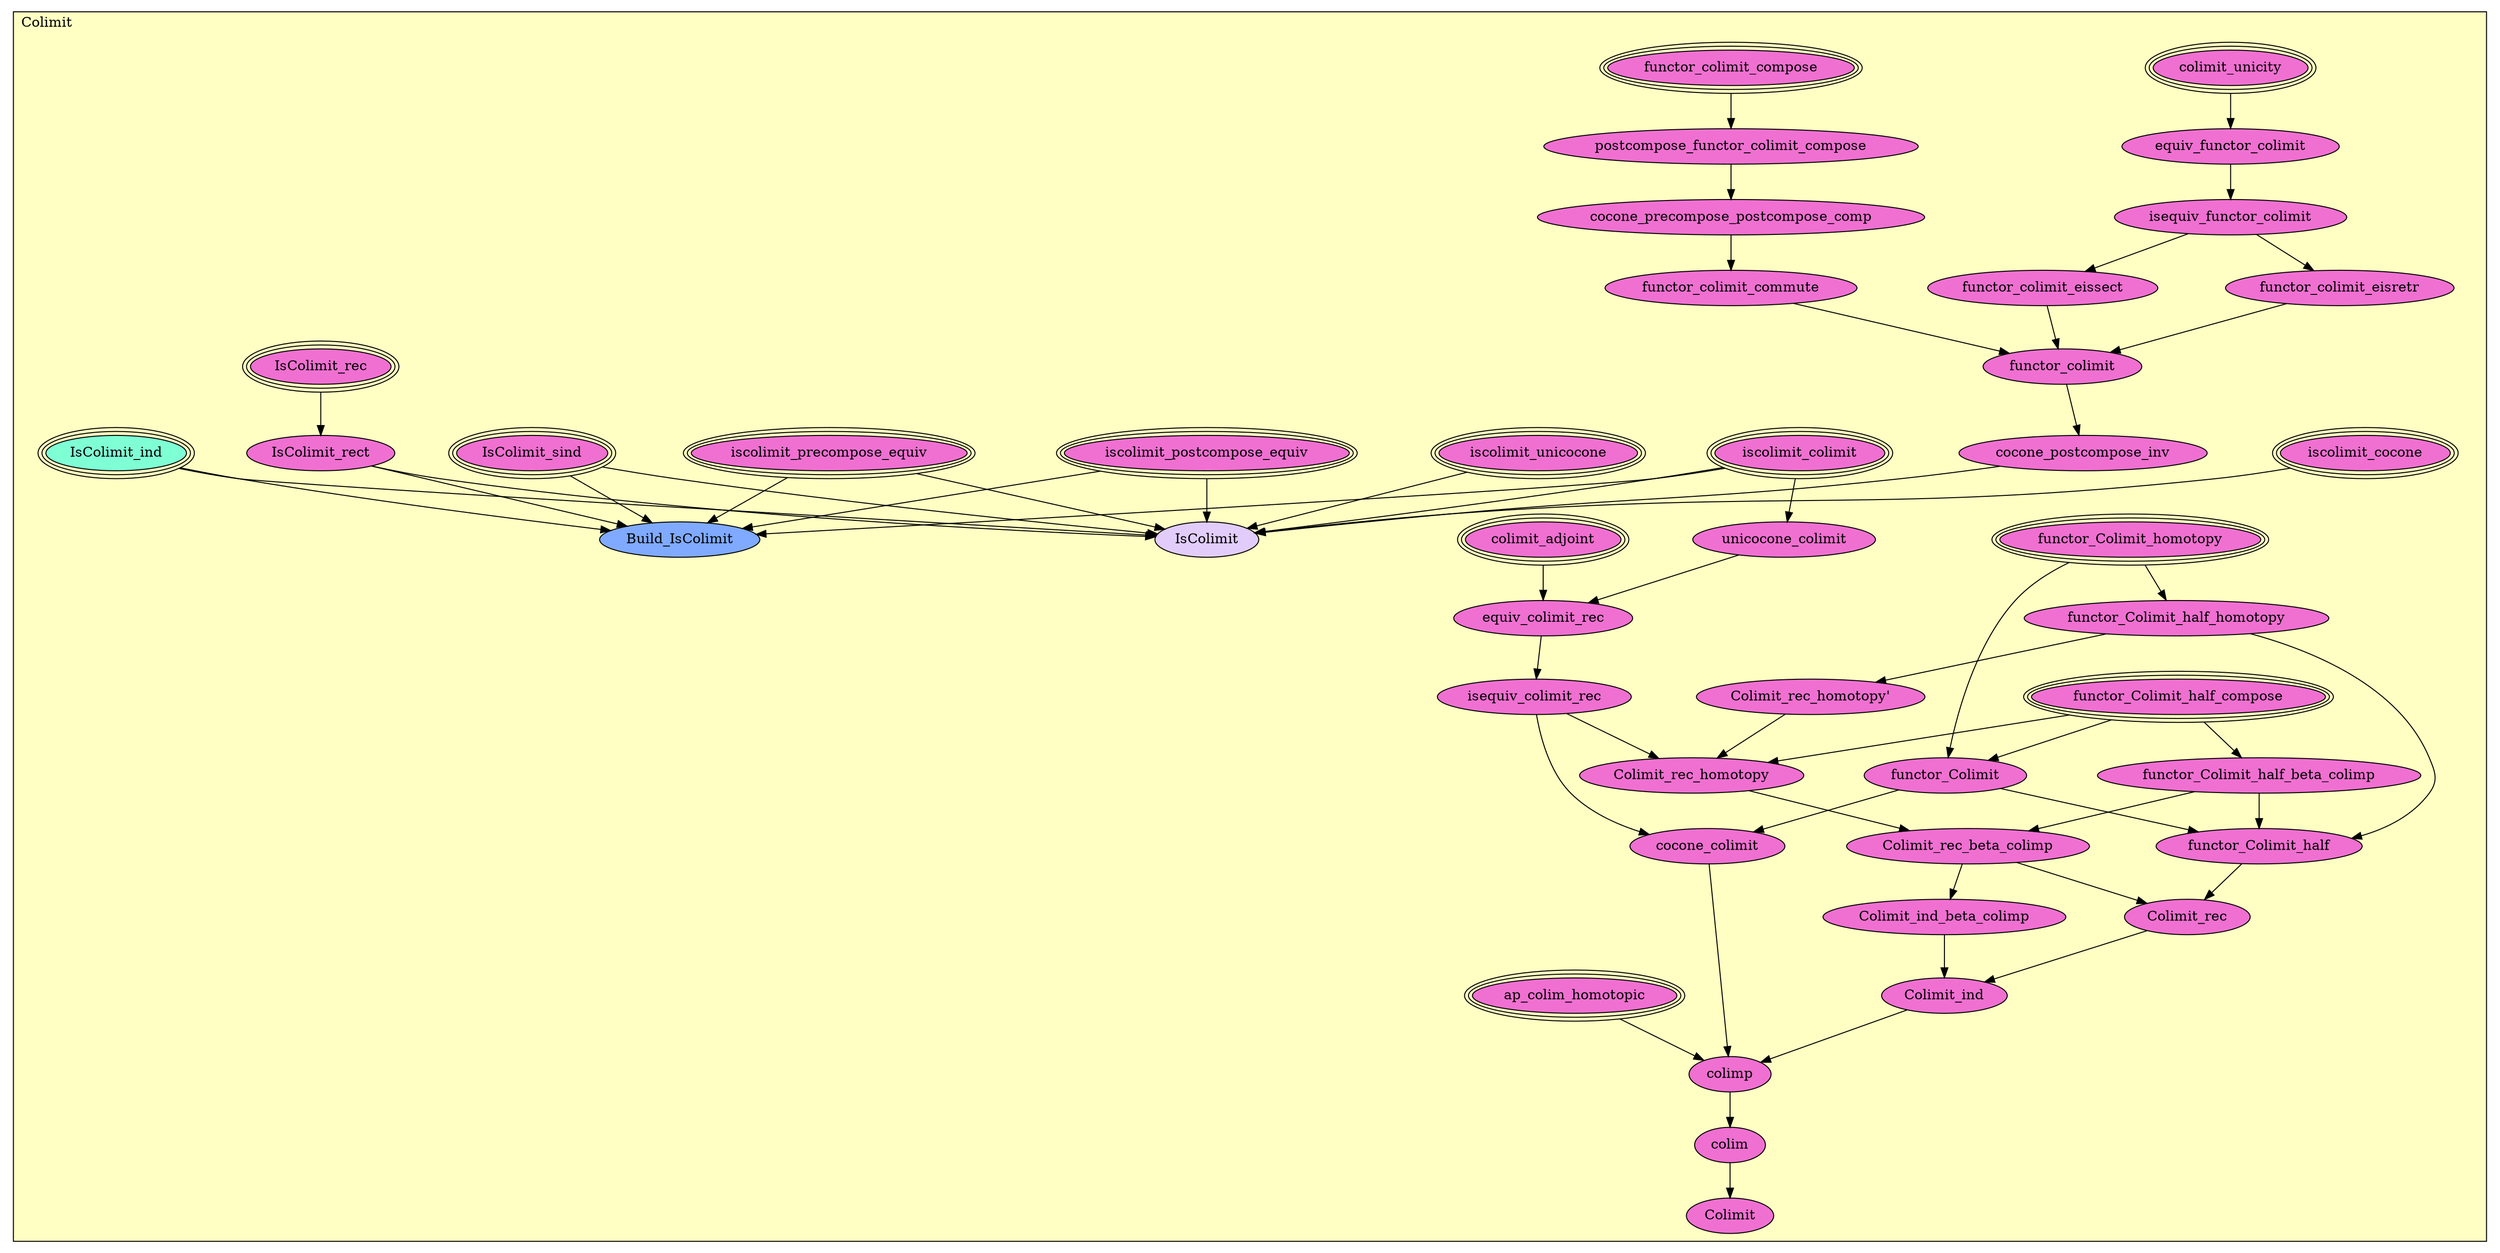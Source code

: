 digraph HoTT_Colimits_Colimit {
  graph [ratio=0.5]
  node [style=filled]
Colimit_colimit_adjoint [label="colimit_adjoint", URL=<Colimit.html#colimit_adjoint>, peripheries=3, fillcolor="#F070D1"] ;
Colimit_colimit_unicity [label="colimit_unicity", URL=<Colimit.html#colimit_unicity>, peripheries=3, fillcolor="#F070D1"] ;
Colimit_equiv_functor_colimit [label="equiv_functor_colimit", URL=<Colimit.html#equiv_functor_colimit>, fillcolor="#F070D1"] ;
Colimit_isequiv_functor_colimit [label="isequiv_functor_colimit", URL=<Colimit.html#isequiv_functor_colimit>, fillcolor="#F070D1"] ;
Colimit_functor_colimit_eisretr [label="functor_colimit_eisretr", URL=<Colimit.html#functor_colimit_eisretr>, fillcolor="#F070D1"] ;
Colimit_functor_colimit_eissect [label="functor_colimit_eissect", URL=<Colimit.html#functor_colimit_eissect>, fillcolor="#F070D1"] ;
Colimit_functor_colimit_compose [label="functor_colimit_compose", URL=<Colimit.html#functor_colimit_compose>, peripheries=3, fillcolor="#F070D1"] ;
Colimit_postcompose_functor_colimit_compose [label="postcompose_functor_colimit_compose", URL=<Colimit.html#postcompose_functor_colimit_compose>, fillcolor="#F070D1"] ;
Colimit_cocone_precompose_postcompose_comp [label="cocone_precompose_postcompose_comp", URL=<Colimit.html#cocone_precompose_postcompose_comp>, fillcolor="#F070D1"] ;
Colimit_functor_colimit_commute [label="functor_colimit_commute", URL=<Colimit.html#functor_colimit_commute>, fillcolor="#F070D1"] ;
Colimit_functor_colimit [label="functor_colimit", URL=<Colimit.html#functor_colimit>, fillcolor="#F070D1"] ;
Colimit_iscolimit_postcompose_equiv [label="iscolimit_postcompose_equiv", URL=<Colimit.html#iscolimit_postcompose_equiv>, peripheries=3, fillcolor="#F070D1"] ;
Colimit_iscolimit_precompose_equiv [label="iscolimit_precompose_equiv", URL=<Colimit.html#iscolimit_precompose_equiv>, peripheries=3, fillcolor="#F070D1"] ;
Colimit_functor_Colimit_half_compose [label="functor_Colimit_half_compose", URL=<Colimit.html#functor_Colimit_half_compose>, peripheries=3, fillcolor="#F070D1"] ;
Colimit_functor_Colimit_homotopy [label="functor_Colimit_homotopy", URL=<Colimit.html#functor_Colimit_homotopy>, peripheries=3, fillcolor="#F070D1"] ;
Colimit_functor_Colimit [label="functor_Colimit", URL=<Colimit.html#functor_Colimit>, fillcolor="#F070D1"] ;
Colimit_functor_Colimit_half_homotopy [label="functor_Colimit_half_homotopy", URL=<Colimit.html#functor_Colimit_half_homotopy>, fillcolor="#F070D1"] ;
Colimit_functor_Colimit_half_beta_colimp [label="functor_Colimit_half_beta_colimp", URL=<Colimit.html#functor_Colimit_half_beta_colimp>, fillcolor="#F070D1"] ;
Colimit_functor_Colimit_half [label="functor_Colimit_half", URL=<Colimit.html#functor_Colimit_half>, fillcolor="#F070D1"] ;
Colimit_iscolimit_colimit [label="iscolimit_colimit", URL=<Colimit.html#iscolimit_colimit>, peripheries=3, fillcolor="#F070D1"] ;
Colimit_unicocone_colimit [label="unicocone_colimit", URL=<Colimit.html#unicocone_colimit>, fillcolor="#F070D1"] ;
Colimit_equiv_colimit_rec [label="equiv_colimit_rec", URL=<Colimit.html#equiv_colimit_rec>, fillcolor="#F070D1"] ;
Colimit_isequiv_colimit_rec [label="isequiv_colimit_rec", URL=<Colimit.html#isequiv_colimit_rec>, fillcolor="#F070D1"] ;
Colimit_Colimit_rec_homotopy_ [label="Colimit_rec_homotopy'", URL=<Colimit.html#Colimit_rec_homotopy'>, fillcolor="#F070D1"] ;
Colimit_Colimit_rec_homotopy [label="Colimit_rec_homotopy", URL=<Colimit.html#Colimit_rec_homotopy>, fillcolor="#F070D1"] ;
Colimit_cocone_colimit [label="cocone_colimit", URL=<Colimit.html#cocone_colimit>, fillcolor="#F070D1"] ;
Colimit_Colimit_rec_beta_colimp [label="Colimit_rec_beta_colimp", URL=<Colimit.html#Colimit_rec_beta_colimp>, fillcolor="#F070D1"] ;
Colimit_Colimit_rec [label="Colimit_rec", URL=<Colimit.html#Colimit_rec>, fillcolor="#F070D1"] ;
Colimit_Colimit_ind_beta_colimp [label="Colimit_ind_beta_colimp", URL=<Colimit.html#Colimit_ind_beta_colimp>, fillcolor="#F070D1"] ;
Colimit_Colimit_ind [label="Colimit_ind", URL=<Colimit.html#Colimit_ind>, fillcolor="#F070D1"] ;
Colimit_ap_colim_homotopic [label="ap_colim_homotopic", URL=<Colimit.html#ap_colim_homotopic>, peripheries=3, fillcolor="#F070D1"] ;
Colimit_colimp [label="colimp", URL=<Colimit.html#colimp>, fillcolor="#F070D1"] ;
Colimit_colim [label="colim", URL=<Colimit.html#colim>, fillcolor="#F070D1"] ;
Colimit_Colimit [label="Colimit", URL=<Colimit.html#Colimit>, fillcolor="#F070D1"] ;
Colimit_cocone_postcompose_inv [label="cocone_postcompose_inv", URL=<Colimit.html#cocone_postcompose_inv>, fillcolor="#F070D1"] ;
Colimit_iscolimit_unicocone [label="iscolimit_unicocone", URL=<Colimit.html#iscolimit_unicocone>, peripheries=3, fillcolor="#F070D1"] ;
Colimit_iscolimit_cocone [label="iscolimit_cocone", URL=<Colimit.html#iscolimit_cocone>, peripheries=3, fillcolor="#F070D1"] ;
Colimit_IsColimit_sind [label="IsColimit_sind", URL=<Colimit.html#IsColimit_sind>, peripheries=3, fillcolor="#F070D1"] ;
Colimit_IsColimit_rec [label="IsColimit_rec", URL=<Colimit.html#IsColimit_rec>, peripheries=3, fillcolor="#F070D1"] ;
Colimit_IsColimit_ind [label="IsColimit_ind", URL=<Colimit.html#IsColimit_ind>, peripheries=3, fillcolor="#7FFFD4"] ;
Colimit_IsColimit_rect [label="IsColimit_rect", URL=<Colimit.html#IsColimit_rect>, fillcolor="#F070D1"] ;
Colimit_Build_IsColimit [label="Build_IsColimit", URL=<Colimit.html#Build_IsColimit>, fillcolor="#7FAAFF"] ;
Colimit_IsColimit [label="IsColimit", URL=<Colimit.html#IsColimit>, fillcolor="#E2CDFA"] ;
  Colimit_colimit_adjoint -> Colimit_equiv_colimit_rec [] ;
  Colimit_colimit_unicity -> Colimit_equiv_functor_colimit [] ;
  Colimit_equiv_functor_colimit -> Colimit_isequiv_functor_colimit [] ;
  Colimit_isequiv_functor_colimit -> Colimit_functor_colimit_eisretr [] ;
  Colimit_isequiv_functor_colimit -> Colimit_functor_colimit_eissect [] ;
  Colimit_functor_colimit_eisretr -> Colimit_functor_colimit [] ;
  Colimit_functor_colimit_eissect -> Colimit_functor_colimit [] ;
  Colimit_functor_colimit_compose -> Colimit_postcompose_functor_colimit_compose [] ;
  Colimit_postcompose_functor_colimit_compose -> Colimit_cocone_precompose_postcompose_comp [] ;
  Colimit_cocone_precompose_postcompose_comp -> Colimit_functor_colimit_commute [] ;
  Colimit_functor_colimit_commute -> Colimit_functor_colimit [] ;
  Colimit_functor_colimit -> Colimit_cocone_postcompose_inv [] ;
  Colimit_iscolimit_postcompose_equiv -> Colimit_Build_IsColimit [] ;
  Colimit_iscolimit_postcompose_equiv -> Colimit_IsColimit [] ;
  Colimit_iscolimit_precompose_equiv -> Colimit_Build_IsColimit [] ;
  Colimit_iscolimit_precompose_equiv -> Colimit_IsColimit [] ;
  Colimit_functor_Colimit_half_compose -> Colimit_functor_Colimit [] ;
  Colimit_functor_Colimit_half_compose -> Colimit_functor_Colimit_half_beta_colimp [] ;
  Colimit_functor_Colimit_half_compose -> Colimit_Colimit_rec_homotopy [] ;
  Colimit_functor_Colimit_homotopy -> Colimit_functor_Colimit [] ;
  Colimit_functor_Colimit_homotopy -> Colimit_functor_Colimit_half_homotopy [] ;
  Colimit_functor_Colimit -> Colimit_functor_Colimit_half [] ;
  Colimit_functor_Colimit -> Colimit_cocone_colimit [] ;
  Colimit_functor_Colimit_half_homotopy -> Colimit_functor_Colimit_half [] ;
  Colimit_functor_Colimit_half_homotopy -> Colimit_Colimit_rec_homotopy_ [] ;
  Colimit_functor_Colimit_half_beta_colimp -> Colimit_functor_Colimit_half [] ;
  Colimit_functor_Colimit_half_beta_colimp -> Colimit_Colimit_rec_beta_colimp [] ;
  Colimit_functor_Colimit_half -> Colimit_Colimit_rec [] ;
  Colimit_iscolimit_colimit -> Colimit_unicocone_colimit [] ;
  Colimit_iscolimit_colimit -> Colimit_Build_IsColimit [] ;
  Colimit_iscolimit_colimit -> Colimit_IsColimit [] ;
  Colimit_unicocone_colimit -> Colimit_equiv_colimit_rec [] ;
  Colimit_equiv_colimit_rec -> Colimit_isequiv_colimit_rec [] ;
  Colimit_isequiv_colimit_rec -> Colimit_Colimit_rec_homotopy [] ;
  Colimit_isequiv_colimit_rec -> Colimit_cocone_colimit [] ;
  Colimit_Colimit_rec_homotopy_ -> Colimit_Colimit_rec_homotopy [] ;
  Colimit_Colimit_rec_homotopy -> Colimit_Colimit_rec_beta_colimp [] ;
  Colimit_cocone_colimit -> Colimit_colimp [] ;
  Colimit_Colimit_rec_beta_colimp -> Colimit_Colimit_rec [] ;
  Colimit_Colimit_rec_beta_colimp -> Colimit_Colimit_ind_beta_colimp [] ;
  Colimit_Colimit_rec -> Colimit_Colimit_ind [] ;
  Colimit_Colimit_ind_beta_colimp -> Colimit_Colimit_ind [] ;
  Colimit_Colimit_ind -> Colimit_colimp [] ;
  Colimit_ap_colim_homotopic -> Colimit_colimp [] ;
  Colimit_colimp -> Colimit_colim [] ;
  Colimit_colim -> Colimit_Colimit [] ;
  Colimit_cocone_postcompose_inv -> Colimit_IsColimit [] ;
  Colimit_iscolimit_unicocone -> Colimit_IsColimit [] ;
  Colimit_iscolimit_cocone -> Colimit_IsColimit [] ;
  Colimit_IsColimit_sind -> Colimit_Build_IsColimit [] ;
  Colimit_IsColimit_sind -> Colimit_IsColimit [] ;
  Colimit_IsColimit_rec -> Colimit_IsColimit_rect [] ;
  Colimit_IsColimit_ind -> Colimit_Build_IsColimit [] ;
  Colimit_IsColimit_ind -> Colimit_IsColimit [] ;
  Colimit_IsColimit_rect -> Colimit_Build_IsColimit [] ;
  Colimit_IsColimit_rect -> Colimit_IsColimit [] ;
subgraph cluster_Colimit { label="Colimit"; fillcolor="#FFFFC3"; labeljust=l; style=filled 
Colimit_IsColimit; Colimit_Build_IsColimit; Colimit_IsColimit_rect; Colimit_IsColimit_ind; Colimit_IsColimit_rec; Colimit_IsColimit_sind; Colimit_iscolimit_cocone; Colimit_iscolimit_unicocone; Colimit_cocone_postcompose_inv; Colimit_Colimit; Colimit_colim; Colimit_colimp; Colimit_ap_colim_homotopic; Colimit_Colimit_ind; Colimit_Colimit_ind_beta_colimp; Colimit_Colimit_rec; Colimit_Colimit_rec_beta_colimp; Colimit_cocone_colimit; Colimit_Colimit_rec_homotopy; Colimit_Colimit_rec_homotopy_; Colimit_isequiv_colimit_rec; Colimit_equiv_colimit_rec; Colimit_unicocone_colimit; Colimit_iscolimit_colimit; Colimit_functor_Colimit_half; Colimit_functor_Colimit_half_beta_colimp; Colimit_functor_Colimit_half_homotopy; Colimit_functor_Colimit; Colimit_functor_Colimit_homotopy; Colimit_functor_Colimit_half_compose; Colimit_iscolimit_precompose_equiv; Colimit_iscolimit_postcompose_equiv; Colimit_functor_colimit; Colimit_functor_colimit_commute; Colimit_cocone_precompose_postcompose_comp; Colimit_postcompose_functor_colimit_compose; Colimit_functor_colimit_compose; Colimit_functor_colimit_eissect; Colimit_functor_colimit_eisretr; Colimit_isequiv_functor_colimit; Colimit_equiv_functor_colimit; Colimit_colimit_unicity; Colimit_colimit_adjoint; };
} /* END */
